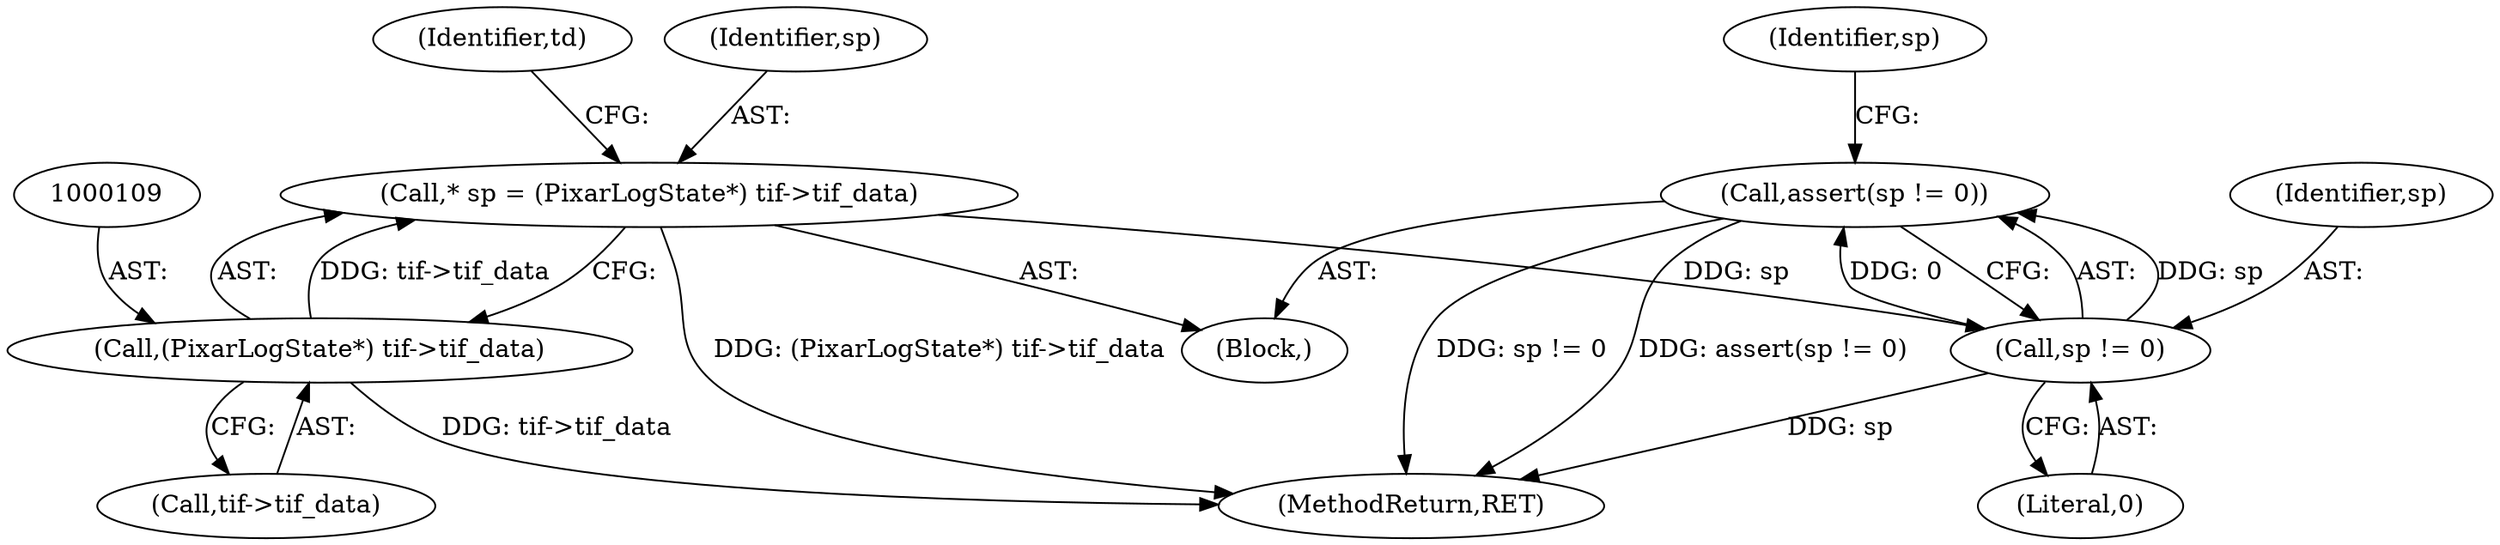 digraph "0_libtiff_1044b43637fa7f70fb19b93593777b78bd20da86_1@API" {
"1000120" [label="(Call,assert(sp != 0))"];
"1000121" [label="(Call,sp != 0)"];
"1000106" [label="(Call,* sp = (PixarLogState*) tif->tif_data)"];
"1000108" [label="(Call,(PixarLogState*) tif->tif_data)"];
"1000115" [label="(Identifier,td)"];
"1000104" [label="(Block,)"];
"1000141" [label="(MethodReturn,RET)"];
"1000107" [label="(Identifier,sp)"];
"1000127" [label="(Identifier,sp)"];
"1000110" [label="(Call,tif->tif_data)"];
"1000120" [label="(Call,assert(sp != 0))"];
"1000122" [label="(Identifier,sp)"];
"1000106" [label="(Call,* sp = (PixarLogState*) tif->tif_data)"];
"1000121" [label="(Call,sp != 0)"];
"1000108" [label="(Call,(PixarLogState*) tif->tif_data)"];
"1000123" [label="(Literal,0)"];
"1000120" -> "1000104"  [label="AST: "];
"1000120" -> "1000121"  [label="CFG: "];
"1000121" -> "1000120"  [label="AST: "];
"1000127" -> "1000120"  [label="CFG: "];
"1000120" -> "1000141"  [label="DDG: sp != 0"];
"1000120" -> "1000141"  [label="DDG: assert(sp != 0)"];
"1000121" -> "1000120"  [label="DDG: sp"];
"1000121" -> "1000120"  [label="DDG: 0"];
"1000121" -> "1000123"  [label="CFG: "];
"1000122" -> "1000121"  [label="AST: "];
"1000123" -> "1000121"  [label="AST: "];
"1000121" -> "1000141"  [label="DDG: sp"];
"1000106" -> "1000121"  [label="DDG: sp"];
"1000106" -> "1000104"  [label="AST: "];
"1000106" -> "1000108"  [label="CFG: "];
"1000107" -> "1000106"  [label="AST: "];
"1000108" -> "1000106"  [label="AST: "];
"1000115" -> "1000106"  [label="CFG: "];
"1000106" -> "1000141"  [label="DDG: (PixarLogState*) tif->tif_data"];
"1000108" -> "1000106"  [label="DDG: tif->tif_data"];
"1000108" -> "1000110"  [label="CFG: "];
"1000109" -> "1000108"  [label="AST: "];
"1000110" -> "1000108"  [label="AST: "];
"1000108" -> "1000141"  [label="DDG: tif->tif_data"];
}
